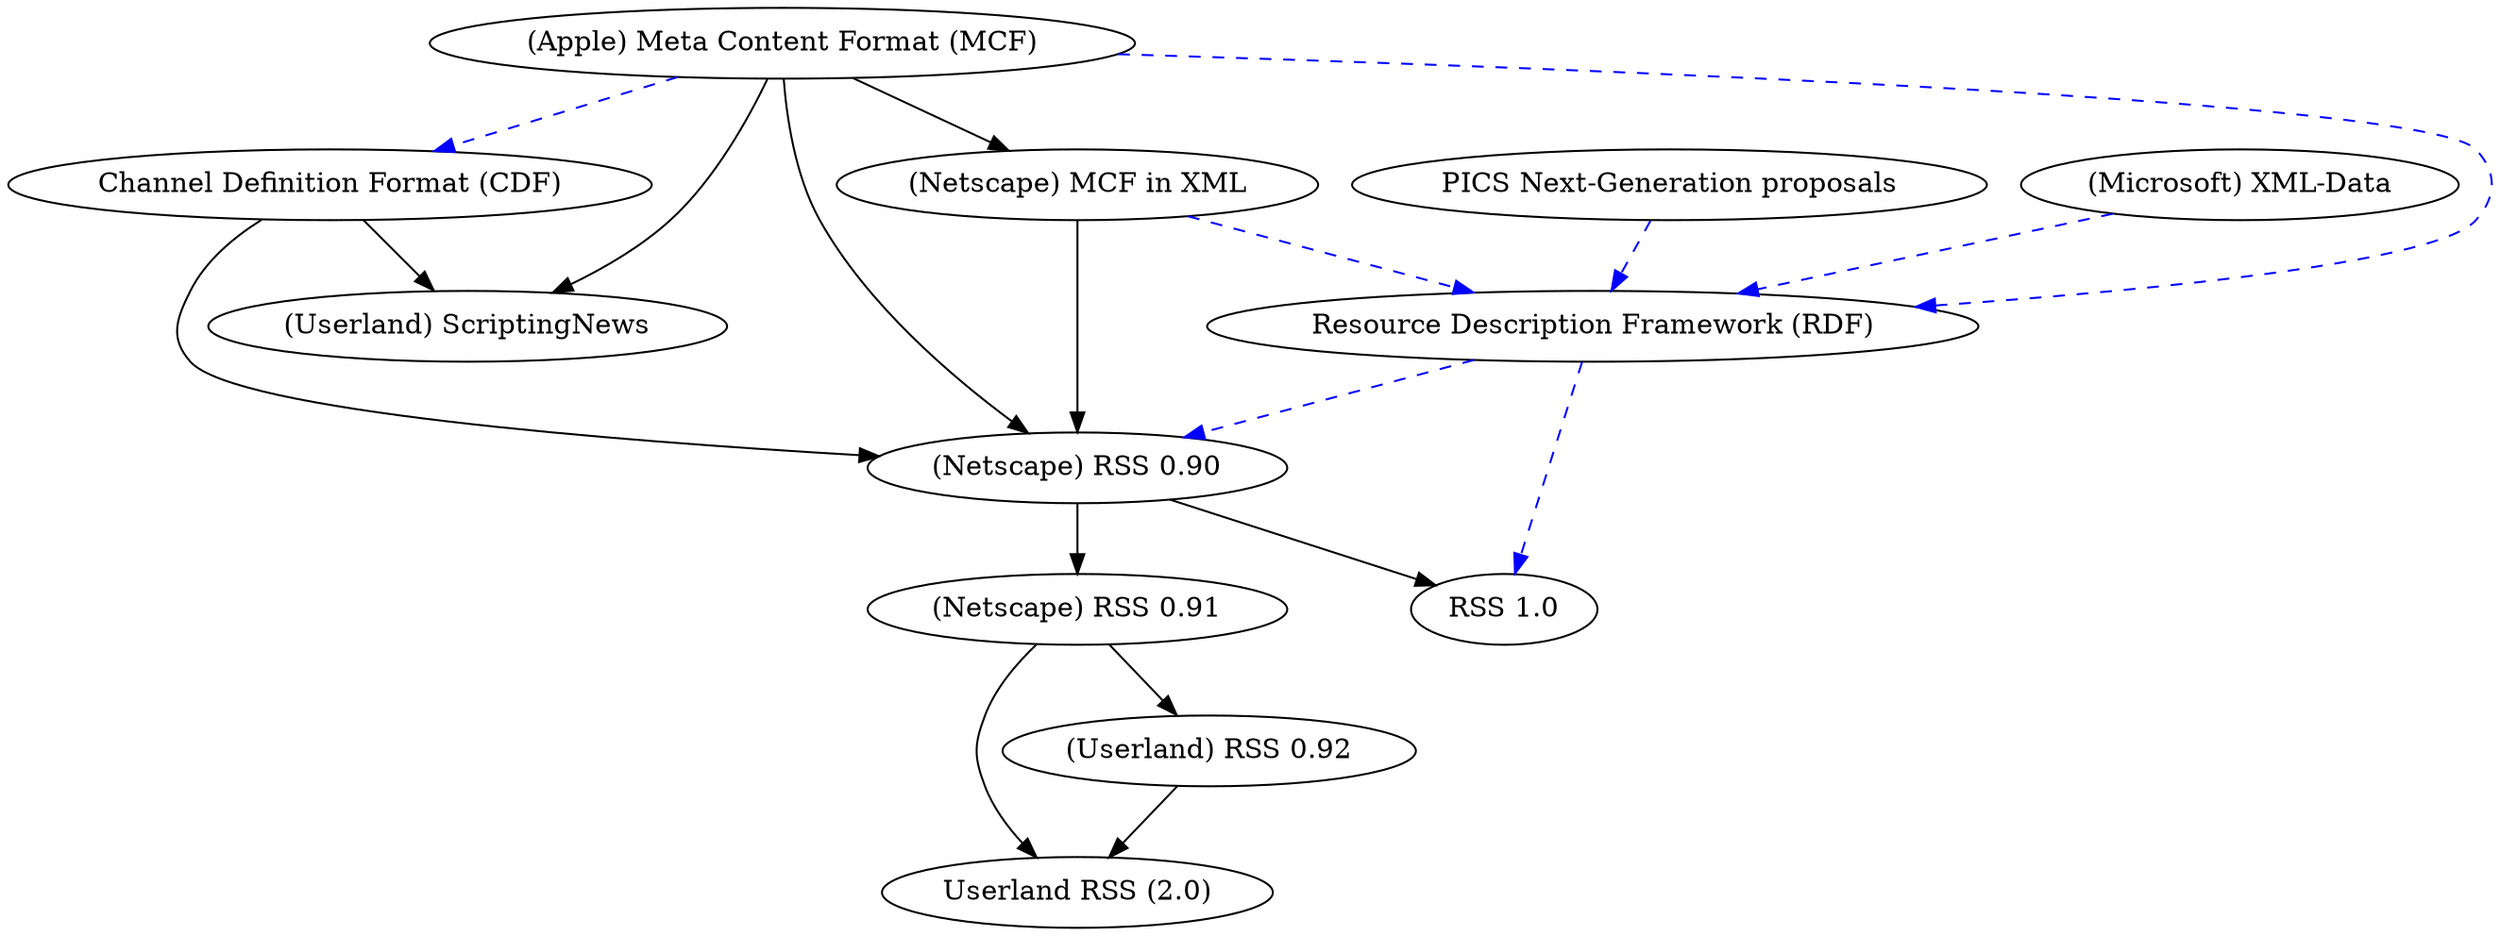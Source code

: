 /* first draft. blue dotted means draws upon in part; other arrows indicate 
based upon relationships */

digraph rss  {
	rss091 -> urss;
	nsmcf -> rss090;
	applemcf -> rss090;
	mscdf -> rss090;
        rdf -> rss090 [style=dashed, color=blue];
	applemcf -> sn;
	applemcf -> mscdf [style=dashed, color=blue];
	applemcf -> rdf [style=dashed, color=blue];
	mscdf -> sn;
        nsmcf -> rdf [style=dashed, color=blue];
	applemcf -> nsmcf;
	picsng -> rdf [style=dashed, color=blue];
	rss090 -> rss100;
	msxmldata -> rdf [style=dashed, color=blue];
	rss090 -> rss091;
	rss091 -> rss092;
	rss092 -> urss;
	rdf -> rss100 [style=dashed, color=blue];	
	urss [label="Userland RSS (2.0)"];
	rss100 [label="RSS 1.0"];
	rdf [label="Resource Description Framework (RDF)"];
	mscdf [label="Channel Definition Format (CDF)" ];
	applemcf [label="(Apple) Meta Content Format (MCF)"];
	nsmcf [label="(Netscape) MCF in XML"];
	sn [label="(Userland) ScriptingNews"]; 
	rss090 [label="(Netscape) RSS 0.90"];
	rss091 [label="(Netscape) RSS 0.91"];
	rss092 [label="(Userland) RSS 0.92"];
	picsng [label="PICS Next-Generation proposals"];
	msxmldata [label="(Microsoft) XML-Data"];
	
	}
/*

 - Userland RSS descends from NetscapeRSS0.91 
 - NetscapeRSS0.90 descends from MCFinXML and AppleMCF and CDF and uses RDF. 
 -NetscapeRSS0.91 descends from RSS0.90 and scriptingNews 
 - scriptingNews descends from AppleMCF and CDF. 
 - CDF descends partly from AppleMCF. 
 - RDF descends partly from AppleMCF and MCFinXML (and various other proposals) - RSS 1.0 descends from NetscapeRSS0.90 and uses RDF. 
 */
